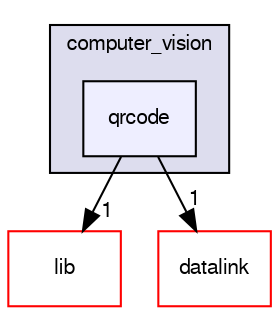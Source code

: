 digraph "sw/airborne/modules/computer_vision/qrcode" {
  compound=true
  node [ fontsize="10", fontname="FreeSans"];
  edge [ labelfontsize="10", labelfontname="FreeSans"];
  subgraph clusterdir_304e79c9f5d09ea65a2f55aafb6a6b9d {
    graph [ bgcolor="#ddddee", pencolor="black", label="computer_vision" fontname="FreeSans", fontsize="10", URL="dir_304e79c9f5d09ea65a2f55aafb6a6b9d.html"]
  dir_36cdc087bcb0b13e79a865917b3734d4 [shape=box, label="qrcode", style="filled", fillcolor="#eeeeff", pencolor="black", URL="dir_36cdc087bcb0b13e79a865917b3734d4.html"];
  }
  dir_9adc125244b74c64b95124778e5b932a [shape=box label="lib" fillcolor="white" style="filled" color="red" URL="dir_9adc125244b74c64b95124778e5b932a.html"];
  dir_164c7aa663179b26059278e7f36078da [shape=box label="datalink" fillcolor="white" style="filled" color="red" URL="dir_164c7aa663179b26059278e7f36078da.html"];
  dir_36cdc087bcb0b13e79a865917b3734d4->dir_9adc125244b74c64b95124778e5b932a [headlabel="1", labeldistance=1.5 headhref="dir_000127_000121.html"];
  dir_36cdc087bcb0b13e79a865917b3734d4->dir_164c7aa663179b26059278e7f36078da [headlabel="1", labeldistance=1.5 headhref="dir_000127_000034.html"];
}
